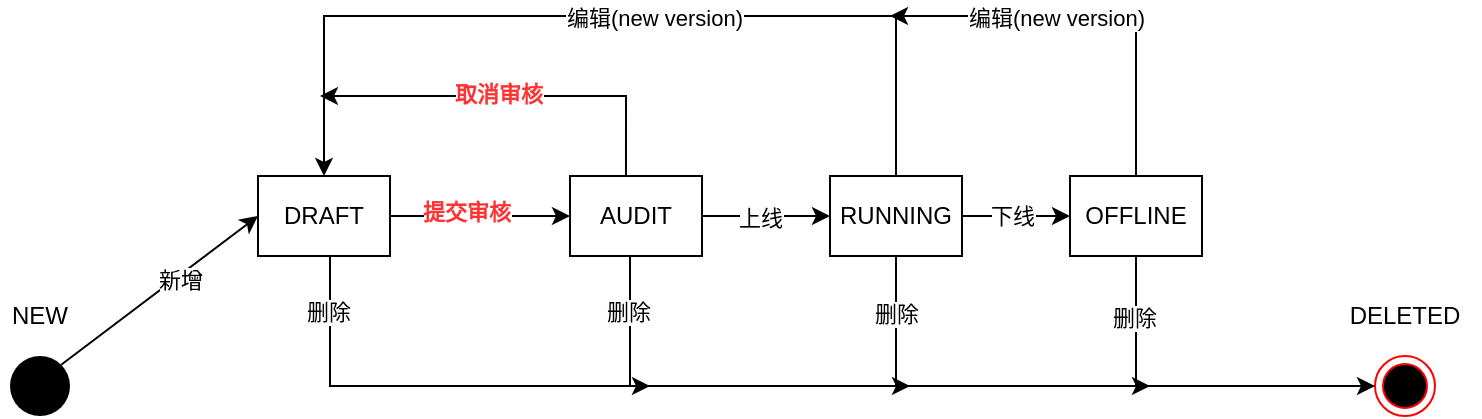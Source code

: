 <mxfile version="13.8.6" type="github">
  <diagram id="9IDtrQogS0e140ZvsFRt" name="Page-1">
    <mxGraphModel dx="1259" dy="786" grid="1" gridSize="10" guides="1" tooltips="1" connect="1" arrows="1" fold="1" page="1" pageScale="1" pageWidth="827" pageHeight="1169" math="0" shadow="0">
      <root>
        <mxCell id="0" />
        <mxCell id="1" parent="0" />
        <mxCell id="BBTkmD1aVMYzDCpsNlBR-11" value="" style="edgeStyle=orthogonalEdgeStyle;rounded=0;orthogonalLoop=1;jettySize=auto;html=1;entryX=0;entryY=0.5;entryDx=0;entryDy=0;" edge="1" parent="1" source="BBTkmD1aVMYzDCpsNlBR-5" target="BBTkmD1aVMYzDCpsNlBR-12">
          <mxGeometry relative="1" as="geometry">
            <mxPoint x="413" y="220" as="targetPoint" />
          </mxGeometry>
        </mxCell>
        <mxCell id="BBTkmD1aVMYzDCpsNlBR-13" value="&lt;font color=&quot;#ff3333&quot;&gt;&lt;b&gt;提交审核&lt;/b&gt;&lt;/font&gt;" style="edgeLabel;html=1;align=center;verticalAlign=middle;resizable=0;points=[];" vertex="1" connectable="0" parent="BBTkmD1aVMYzDCpsNlBR-11">
          <mxGeometry x="-0.167" y="2" relative="1" as="geometry">
            <mxPoint as="offset" />
          </mxGeometry>
        </mxCell>
        <mxCell id="BBTkmD1aVMYzDCpsNlBR-5" value="DRAFT" style="rounded=0;whiteSpace=wrap;html=1;" vertex="1" parent="1">
          <mxGeometry x="294" y="200" width="66" height="40" as="geometry" />
        </mxCell>
        <mxCell id="BBTkmD1aVMYzDCpsNlBR-6" value="" style="endArrow=classic;html=1;exitX=1;exitY=0;exitDx=0;exitDy=0;entryX=0;entryY=0.5;entryDx=0;entryDy=0;" edge="1" parent="1" source="BBTkmD1aVMYzDCpsNlBR-2" target="BBTkmD1aVMYzDCpsNlBR-5">
          <mxGeometry width="50" height="50" relative="1" as="geometry">
            <mxPoint x="200" y="440" as="sourcePoint" />
            <mxPoint x="250" y="390" as="targetPoint" />
          </mxGeometry>
        </mxCell>
        <mxCell id="BBTkmD1aVMYzDCpsNlBR-7" value="新增" style="edgeLabel;html=1;align=center;verticalAlign=middle;resizable=0;points=[];" vertex="1" connectable="0" parent="BBTkmD1aVMYzDCpsNlBR-6">
          <mxGeometry x="0.183" y="-2" relative="1" as="geometry">
            <mxPoint as="offset" />
          </mxGeometry>
        </mxCell>
        <mxCell id="BBTkmD1aVMYzDCpsNlBR-8" value="" style="group" vertex="1" connectable="0" parent="1">
          <mxGeometry x="830" y="260" width="75" height="60" as="geometry" />
        </mxCell>
        <mxCell id="BBTkmD1aVMYzDCpsNlBR-1" value="" style="ellipse;html=1;shape=endState;fillColor=#000000;strokeColor=#ff0000;" vertex="1" parent="BBTkmD1aVMYzDCpsNlBR-8">
          <mxGeometry x="22.5" y="30" width="30" height="30" as="geometry" />
        </mxCell>
        <mxCell id="BBTkmD1aVMYzDCpsNlBR-4" value="DELETED" style="text;html=1;strokeColor=none;fillColor=none;align=center;verticalAlign=middle;whiteSpace=wrap;rounded=0;" vertex="1" parent="BBTkmD1aVMYzDCpsNlBR-8">
          <mxGeometry width="75" height="20" as="geometry" />
        </mxCell>
        <mxCell id="BBTkmD1aVMYzDCpsNlBR-9" value="" style="group" vertex="1" connectable="0" parent="1">
          <mxGeometry x="165" y="260" width="40" height="60" as="geometry" />
        </mxCell>
        <mxCell id="BBTkmD1aVMYzDCpsNlBR-2" value="" style="ellipse;fillColor=#000000;strokeColor=none;" vertex="1" parent="BBTkmD1aVMYzDCpsNlBR-9">
          <mxGeometry x="5" y="30" width="30" height="30" as="geometry" />
        </mxCell>
        <mxCell id="BBTkmD1aVMYzDCpsNlBR-3" value="NEW" style="text;html=1;strokeColor=none;fillColor=none;align=center;verticalAlign=middle;whiteSpace=wrap;rounded=0;" vertex="1" parent="BBTkmD1aVMYzDCpsNlBR-9">
          <mxGeometry width="40" height="20" as="geometry" />
        </mxCell>
        <mxCell id="BBTkmD1aVMYzDCpsNlBR-15" value="" style="edgeStyle=orthogonalEdgeStyle;rounded=0;orthogonalLoop=1;jettySize=auto;html=1;" edge="1" parent="1" source="BBTkmD1aVMYzDCpsNlBR-12" target="BBTkmD1aVMYzDCpsNlBR-14">
          <mxGeometry relative="1" as="geometry" />
        </mxCell>
        <mxCell id="BBTkmD1aVMYzDCpsNlBR-16" value="上线" style="edgeLabel;html=1;align=center;verticalAlign=middle;resizable=0;points=[];" vertex="1" connectable="0" parent="BBTkmD1aVMYzDCpsNlBR-15">
          <mxGeometry x="-0.094" y="-1" relative="1" as="geometry">
            <mxPoint as="offset" />
          </mxGeometry>
        </mxCell>
        <mxCell id="BBTkmD1aVMYzDCpsNlBR-45" value="" style="edgeStyle=orthogonalEdgeStyle;rounded=0;orthogonalLoop=1;jettySize=auto;html=1;exitX=0.424;exitY=0;exitDx=0;exitDy=0;exitPerimeter=0;" edge="1" parent="1" source="BBTkmD1aVMYzDCpsNlBR-12">
          <mxGeometry relative="1" as="geometry">
            <mxPoint x="478" y="200" as="sourcePoint" />
            <mxPoint x="325" y="160" as="targetPoint" />
            <Array as="points">
              <mxPoint x="478" y="160" />
            </Array>
          </mxGeometry>
        </mxCell>
        <mxCell id="BBTkmD1aVMYzDCpsNlBR-48" value="&lt;b&gt;&lt;font color=&quot;#ff3333&quot;&gt;取消审核&lt;/font&gt;&lt;/b&gt;" style="edgeLabel;html=1;align=center;verticalAlign=middle;resizable=0;points=[];" vertex="1" connectable="0" parent="BBTkmD1aVMYzDCpsNlBR-45">
          <mxGeometry x="0.078" y="-1" relative="1" as="geometry">
            <mxPoint as="offset" />
          </mxGeometry>
        </mxCell>
        <mxCell id="BBTkmD1aVMYzDCpsNlBR-12" value="AUDIT" style="rounded=0;whiteSpace=wrap;html=1;" vertex="1" parent="1">
          <mxGeometry x="450" y="200" width="66" height="40" as="geometry" />
        </mxCell>
        <mxCell id="BBTkmD1aVMYzDCpsNlBR-19" value="" style="edgeStyle=orthogonalEdgeStyle;rounded=0;orthogonalLoop=1;jettySize=auto;html=1;" edge="1" parent="1" source="BBTkmD1aVMYzDCpsNlBR-14" target="BBTkmD1aVMYzDCpsNlBR-18">
          <mxGeometry relative="1" as="geometry" />
        </mxCell>
        <mxCell id="BBTkmD1aVMYzDCpsNlBR-20" value="下线" style="edgeLabel;html=1;align=center;verticalAlign=middle;resizable=0;points=[];" vertex="1" connectable="0" parent="BBTkmD1aVMYzDCpsNlBR-19">
          <mxGeometry x="-0.074" relative="1" as="geometry">
            <mxPoint as="offset" />
          </mxGeometry>
        </mxCell>
        <mxCell id="BBTkmD1aVMYzDCpsNlBR-32" value="" style="edgeStyle=orthogonalEdgeStyle;rounded=0;orthogonalLoop=1;jettySize=auto;html=1;" edge="1" parent="1" source="BBTkmD1aVMYzDCpsNlBR-14">
          <mxGeometry relative="1" as="geometry">
            <mxPoint x="740" y="305" as="targetPoint" />
            <Array as="points">
              <mxPoint x="613" y="305" />
            </Array>
          </mxGeometry>
        </mxCell>
        <mxCell id="BBTkmD1aVMYzDCpsNlBR-38" value="删除" style="edgeLabel;html=1;align=center;verticalAlign=middle;resizable=0;points=[];" vertex="1" connectable="0" parent="BBTkmD1aVMYzDCpsNlBR-32">
          <mxGeometry x="-0.698" relative="1" as="geometry">
            <mxPoint as="offset" />
          </mxGeometry>
        </mxCell>
        <mxCell id="BBTkmD1aVMYzDCpsNlBR-43" value="" style="edgeStyle=orthogonalEdgeStyle;rounded=0;orthogonalLoop=1;jettySize=auto;html=1;entryX=0.5;entryY=0;entryDx=0;entryDy=0;" edge="1" parent="1" source="BBTkmD1aVMYzDCpsNlBR-14" target="BBTkmD1aVMYzDCpsNlBR-5">
          <mxGeometry relative="1" as="geometry">
            <mxPoint x="613" y="130" as="targetPoint" />
            <Array as="points">
              <mxPoint x="613" y="120" />
              <mxPoint x="327" y="120" />
            </Array>
          </mxGeometry>
        </mxCell>
        <mxCell id="BBTkmD1aVMYzDCpsNlBR-46" value="编辑(new version)" style="edgeLabel;html=1;align=center;verticalAlign=middle;resizable=0;points=[];" vertex="1" connectable="0" parent="BBTkmD1aVMYzDCpsNlBR-43">
          <mxGeometry x="-0.099" y="1" relative="1" as="geometry">
            <mxPoint as="offset" />
          </mxGeometry>
        </mxCell>
        <mxCell id="BBTkmD1aVMYzDCpsNlBR-14" value="RUNNING" style="rounded=0;whiteSpace=wrap;html=1;" vertex="1" parent="1">
          <mxGeometry x="580" y="200" width="66" height="40" as="geometry" />
        </mxCell>
        <mxCell id="BBTkmD1aVMYzDCpsNlBR-30" value="" style="edgeStyle=orthogonalEdgeStyle;rounded=0;orthogonalLoop=1;jettySize=auto;html=1;entryX=0;entryY=0.5;entryDx=0;entryDy=0;exitX=0.5;exitY=1;exitDx=0;exitDy=0;" edge="1" parent="1" source="BBTkmD1aVMYzDCpsNlBR-18" target="BBTkmD1aVMYzDCpsNlBR-1">
          <mxGeometry relative="1" as="geometry">
            <mxPoint x="733" y="310" as="targetPoint" />
            <Array as="points">
              <mxPoint x="733" y="305" />
            </Array>
          </mxGeometry>
        </mxCell>
        <mxCell id="BBTkmD1aVMYzDCpsNlBR-39" value="删除" style="edgeLabel;html=1;align=center;verticalAlign=middle;resizable=0;points=[];" vertex="1" connectable="0" parent="BBTkmD1aVMYzDCpsNlBR-30">
          <mxGeometry x="-0.664" y="-1" relative="1" as="geometry">
            <mxPoint as="offset" />
          </mxGeometry>
        </mxCell>
        <mxCell id="BBTkmD1aVMYzDCpsNlBR-41" value="" style="edgeStyle=orthogonalEdgeStyle;rounded=0;orthogonalLoop=1;jettySize=auto;html=1;" edge="1" parent="1" source="BBTkmD1aVMYzDCpsNlBR-18">
          <mxGeometry relative="1" as="geometry">
            <mxPoint x="610" y="120" as="targetPoint" />
            <Array as="points">
              <mxPoint x="733" y="120" />
            </Array>
          </mxGeometry>
        </mxCell>
        <mxCell id="BBTkmD1aVMYzDCpsNlBR-47" value="编辑(new version)" style="edgeLabel;html=1;align=center;verticalAlign=middle;resizable=0;points=[];" vertex="1" connectable="0" parent="BBTkmD1aVMYzDCpsNlBR-41">
          <mxGeometry x="-0.222" y="40" relative="1" as="geometry">
            <mxPoint as="offset" />
          </mxGeometry>
        </mxCell>
        <mxCell id="BBTkmD1aVMYzDCpsNlBR-18" value="OFFLINE" style="rounded=0;whiteSpace=wrap;html=1;" vertex="1" parent="1">
          <mxGeometry x="700" y="200" width="66" height="40" as="geometry" />
        </mxCell>
        <mxCell id="BBTkmD1aVMYzDCpsNlBR-34" value="" style="edgeStyle=orthogonalEdgeStyle;rounded=0;orthogonalLoop=1;jettySize=auto;html=1;" edge="1" parent="1">
          <mxGeometry relative="1" as="geometry">
            <mxPoint x="480" y="240" as="sourcePoint" />
            <mxPoint x="620" y="305" as="targetPoint" />
            <Array as="points">
              <mxPoint x="480" y="305" />
            </Array>
          </mxGeometry>
        </mxCell>
        <mxCell id="BBTkmD1aVMYzDCpsNlBR-37" value="删除" style="edgeLabel;html=1;align=center;verticalAlign=middle;resizable=0;points=[];" vertex="1" connectable="0" parent="BBTkmD1aVMYzDCpsNlBR-34">
          <mxGeometry x="-0.727" y="-1" relative="1" as="geometry">
            <mxPoint as="offset" />
          </mxGeometry>
        </mxCell>
        <mxCell id="BBTkmD1aVMYzDCpsNlBR-35" value="" style="edgeStyle=orthogonalEdgeStyle;rounded=0;orthogonalLoop=1;jettySize=auto;html=1;" edge="1" parent="1">
          <mxGeometry relative="1" as="geometry">
            <mxPoint x="330" y="240" as="sourcePoint" />
            <mxPoint x="490" y="305" as="targetPoint" />
            <Array as="points">
              <mxPoint x="330" y="305" />
            </Array>
          </mxGeometry>
        </mxCell>
        <mxCell id="BBTkmD1aVMYzDCpsNlBR-36" value="删除" style="edgeLabel;html=1;align=center;verticalAlign=middle;resizable=0;points=[];" vertex="1" connectable="0" parent="BBTkmD1aVMYzDCpsNlBR-35">
          <mxGeometry x="-0.751" y="-1" relative="1" as="geometry">
            <mxPoint as="offset" />
          </mxGeometry>
        </mxCell>
      </root>
    </mxGraphModel>
  </diagram>
</mxfile>
